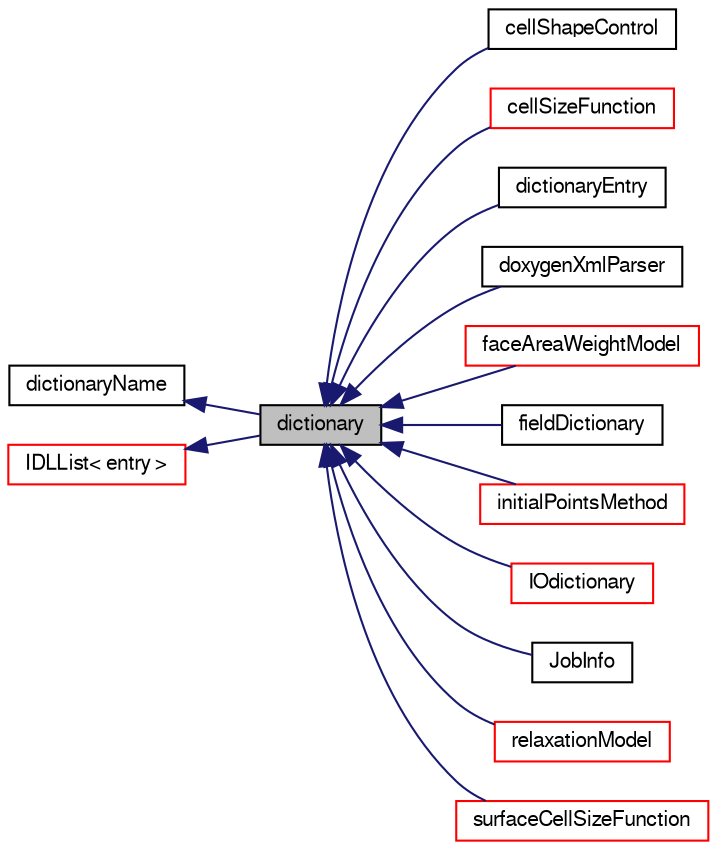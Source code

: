 digraph "dictionary"
{
  bgcolor="transparent";
  edge [fontname="FreeSans",fontsize="10",labelfontname="FreeSans",labelfontsize="10"];
  node [fontname="FreeSans",fontsize="10",shape=record];
  rankdir="LR";
  Node0 [label="dictionary",height=0.2,width=0.4,color="black", fillcolor="grey75", style="filled", fontcolor="black"];
  Node1 -> Node0 [dir="back",color="midnightblue",fontsize="10",style="solid",fontname="FreeSans"];
  Node1 [label="dictionaryName",height=0.2,width=0.4,color="black",URL="$a26010.html"];
  Node2 -> Node0 [dir="back",color="midnightblue",fontsize="10",style="solid",fontname="FreeSans"];
  Node2 [label="IDLList\< entry \>",height=0.2,width=0.4,color="red",URL="$a25854.html"];
  Node0 -> Node13 [dir="back",color="midnightblue",fontsize="10",style="solid",fontname="FreeSans"];
  Node13 [label="cellShapeControl",height=0.2,width=0.4,color="black",URL="$a31370.html"];
  Node0 -> Node14 [dir="back",color="midnightblue",fontsize="10",style="solid",fontname="FreeSans"];
  Node14 [label="cellSizeFunction",height=0.2,width=0.4,color="red",URL="$a31402.html",tooltip="Abstract base class for specifying target cell sizes. "];
  Node0 -> Node20 [dir="back",color="midnightblue",fontsize="10",style="solid",fontname="FreeSans"];
  Node20 [label="dictionaryEntry",height=0.2,width=0.4,color="black",URL="$a26018.html",tooltip="A keyword and a list of tokens is a &#39;dictionaryEntry&#39;. "];
  Node0 -> Node21 [dir="back",color="midnightblue",fontsize="10",style="solid",fontname="FreeSans"];
  Node21 [label="doxygenXmlParser",height=0.2,width=0.4,color="black",URL="$a31642.html",tooltip="Parser for doxygen XML. "];
  Node0 -> Node22 [dir="back",color="midnightblue",fontsize="10",style="solid",fontname="FreeSans"];
  Node22 [label="faceAreaWeightModel",height=0.2,width=0.4,color="red",URL="$a31518.html",tooltip="Abstract base class for providing faceAreaWeight values to the cell motion controller based on an arg..."];
  Node0 -> Node24 [dir="back",color="midnightblue",fontsize="10",style="solid",fontname="FreeSans"];
  Node24 [label="fieldDictionary",height=0.2,width=0.4,color="black",URL="$a25286.html",tooltip="Read field as dictionary (without mesh). "];
  Node0 -> Node25 [dir="back",color="midnightblue",fontsize="10",style="solid",fontname="FreeSans"];
  Node25 [label="initialPointsMethod",height=0.2,width=0.4,color="red",URL="$a31538.html",tooltip="Abstract base class for generating initial points for a conformalVoronoiMesh. "];
  Node0 -> Node32 [dir="back",color="midnightblue",fontsize="10",style="solid",fontname="FreeSans"];
  Node32 [label="IOdictionary",height=0.2,width=0.4,color="red",URL="$a26158.html",tooltip="IOdictionary is derived from dictionary and IOobject to give the dictionary automatic IO functionalit..."];
  Node0 -> Node174 [dir="back",color="midnightblue",fontsize="10",style="solid",fontname="FreeSans"];
  Node174 [label="JobInfo",height=0.2,width=0.4,color="black",URL="$a26686.html",tooltip="Helper class for recording information about run/finished jobs. "];
  Node0 -> Node175 [dir="back",color="midnightblue",fontsize="10",style="solid",fontname="FreeSans"];
  Node175 [label="relaxationModel",height=0.2,width=0.4,color="red",URL="$a31570.html",tooltip="Abstract base class for providing relaxation values to the cell motion controller. "];
  Node0 -> Node178 [dir="back",color="midnightblue",fontsize="10",style="solid",fontname="FreeSans"];
  Node178 [label="surfaceCellSizeFunction",height=0.2,width=0.4,color="red",URL="$a31442.html",tooltip="Abstract base class for specifying target cell sizes. "];
}
